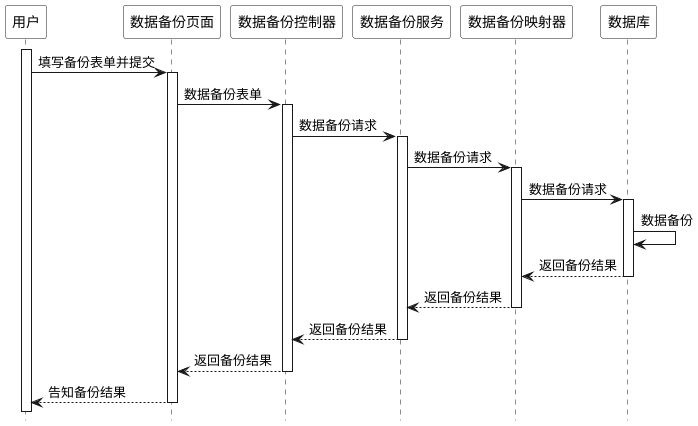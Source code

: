 @startuml workspace

hide footbox
skinparam sequence {
  ParticipantBackgroundColor #ffffff
  ParticipantFontColor #000000
}

activate 用户
用户 -> 数据备份页面: 填写备份表单并提交

activate 数据备份页面
数据备份页面 -> 数据备份控制器: 数据备份表单

activate 数据备份控制器
数据备份控制器 -> 数据备份服务: 数据备份请求

activate 数据备份服务
数据备份服务 -> 数据备份映射器: 数据备份请求

activate 数据备份映射器
数据备份映射器 -> 数据库: 数据备份请求

activate 数据库 
数据库 -> 数据库: 数据备份

数据库 --> 数据备份映射器: 返回备份结果
deactivate 数据库

数据备份映射器 --> 数据备份服务: 返回备份结果
deactivate 数据备份映射器

数据备份服务 --> 数据备份控制器: 返回备份结果
deactivate 数据备份服务

数据备份控制器 --> 数据备份页面: 返回备份结果
deactivate 数据备份控制器

数据备份页面 --> 用户: 告知备份结果
deactivate 数据备份页面

@enduml